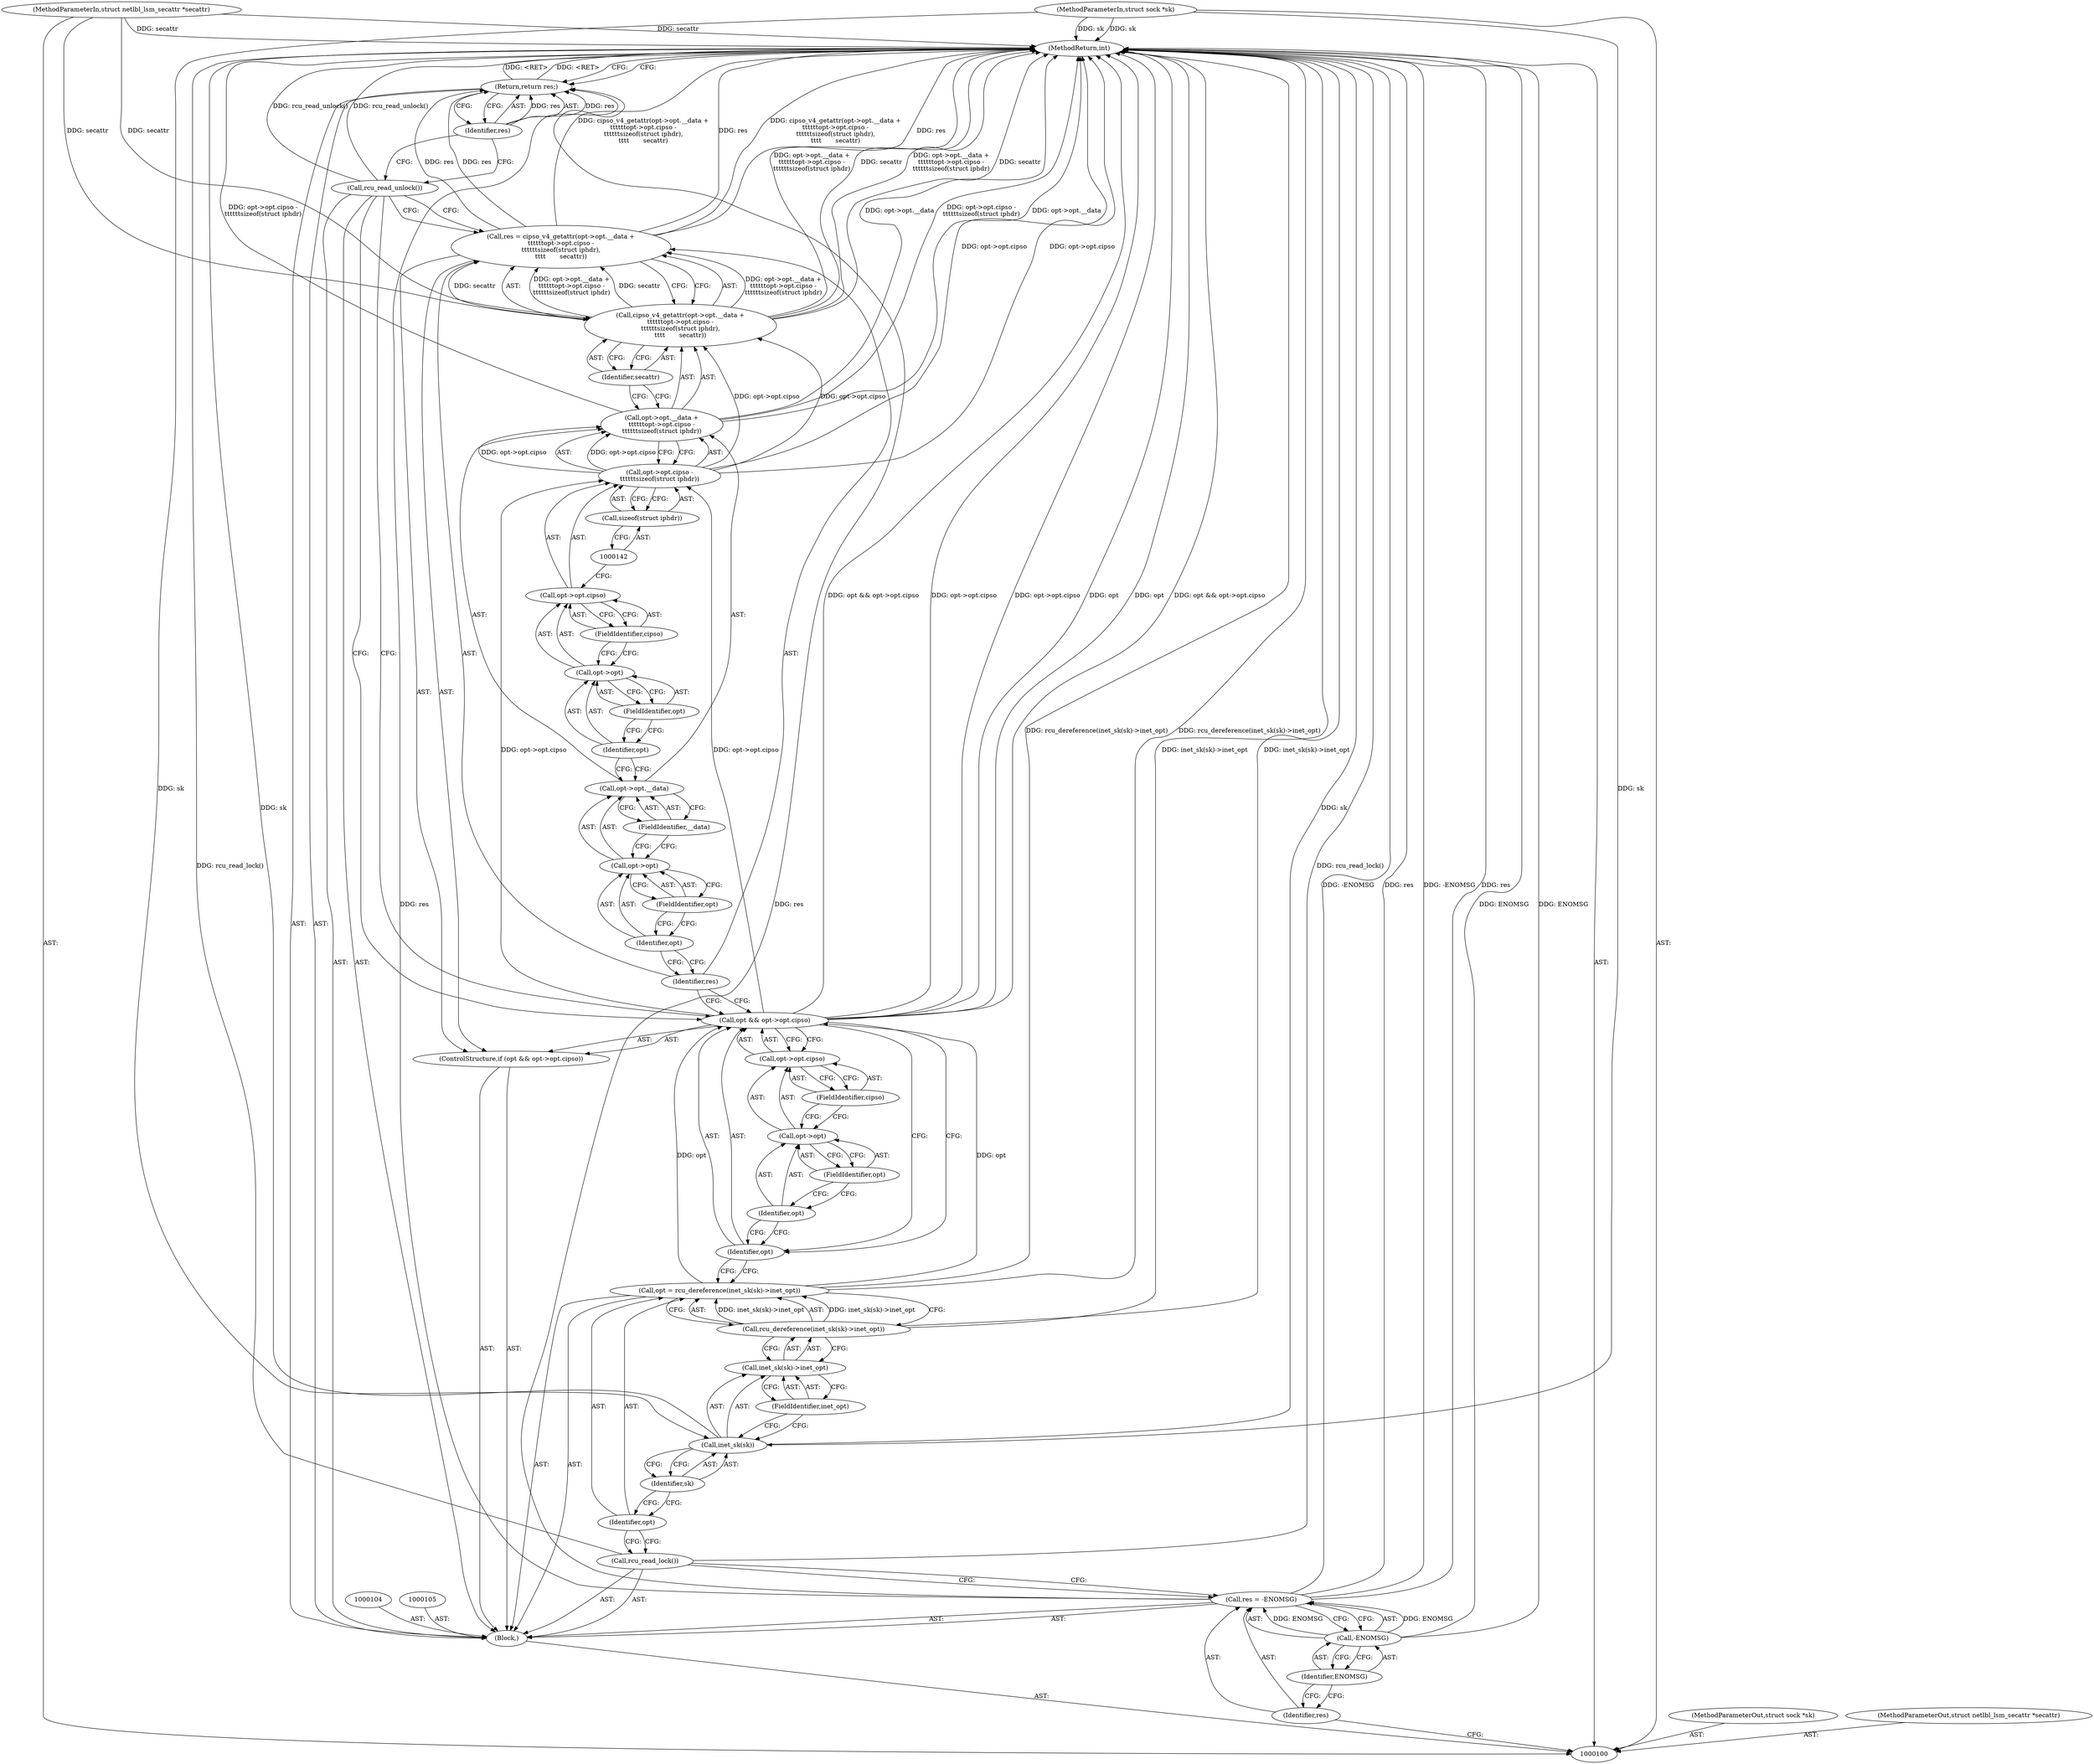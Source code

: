digraph "0_linux_f6d8bd051c391c1c0458a30b2a7abcd939329259_9" {
"1000147" [label="(MethodReturn,int)"];
"1000101" [label="(MethodParameterIn,struct sock *sk)"];
"1000212" [label="(MethodParameterOut,struct sock *sk)"];
"1000102" [label="(MethodParameterIn,struct netlbl_lsm_secattr *secattr)"];
"1000213" [label="(MethodParameterOut,struct netlbl_lsm_secattr *secattr)"];
"1000139" [label="(FieldIdentifier,opt)"];
"1000140" [label="(FieldIdentifier,cipso)"];
"1000135" [label="(Call,opt->opt.cipso -\n\t\t\t\t\t\tsizeof(struct iphdr))"];
"1000136" [label="(Call,opt->opt.cipso)"];
"1000137" [label="(Call,opt->opt)"];
"1000138" [label="(Identifier,opt)"];
"1000141" [label="(Call,sizeof(struct iphdr))"];
"1000143" [label="(Identifier,secattr)"];
"1000144" [label="(Call,rcu_read_unlock())"];
"1000145" [label="(Return,return res;)"];
"1000146" [label="(Identifier,res)"];
"1000103" [label="(Block,)"];
"1000108" [label="(Call,-ENOMSG)"];
"1000109" [label="(Identifier,ENOMSG)"];
"1000106" [label="(Call,res = -ENOMSG)"];
"1000107" [label="(Identifier,res)"];
"1000110" [label="(Call,rcu_read_lock())"];
"1000111" [label="(Call,opt = rcu_dereference(inet_sk(sk)->inet_opt))"];
"1000112" [label="(Identifier,opt)"];
"1000114" [label="(Call,inet_sk(sk)->inet_opt)"];
"1000115" [label="(Call,inet_sk(sk))"];
"1000116" [label="(Identifier,sk)"];
"1000117" [label="(FieldIdentifier,inet_opt)"];
"1000113" [label="(Call,rcu_dereference(inet_sk(sk)->inet_opt))"];
"1000118" [label="(ControlStructure,if (opt && opt->opt.cipso))"];
"1000121" [label="(Call,opt->opt.cipso)"];
"1000122" [label="(Call,opt->opt)"];
"1000123" [label="(Identifier,opt)"];
"1000124" [label="(FieldIdentifier,opt)"];
"1000125" [label="(FieldIdentifier,cipso)"];
"1000119" [label="(Call,opt && opt->opt.cipso)"];
"1000120" [label="(Identifier,opt)"];
"1000126" [label="(Call,res = cipso_v4_getattr(opt->opt.__data +\n\t\t\t\t\t\topt->opt.cipso -\n\t\t\t\t\t\tsizeof(struct iphdr),\n\t\t\t\t       secattr))"];
"1000127" [label="(Identifier,res)"];
"1000129" [label="(Call,opt->opt.__data +\n\t\t\t\t\t\topt->opt.cipso -\n\t\t\t\t\t\tsizeof(struct iphdr))"];
"1000130" [label="(Call,opt->opt.__data)"];
"1000131" [label="(Call,opt->opt)"];
"1000132" [label="(Identifier,opt)"];
"1000133" [label="(FieldIdentifier,opt)"];
"1000134" [label="(FieldIdentifier,__data)"];
"1000128" [label="(Call,cipso_v4_getattr(opt->opt.__data +\n\t\t\t\t\t\topt->opt.cipso -\n\t\t\t\t\t\tsizeof(struct iphdr),\n\t\t\t\t       secattr))"];
"1000147" -> "1000100"  [label="AST: "];
"1000147" -> "1000145"  [label="CFG: "];
"1000145" -> "1000147"  [label="DDG: <RET>"];
"1000106" -> "1000147"  [label="DDG: -ENOMSG"];
"1000106" -> "1000147"  [label="DDG: res"];
"1000113" -> "1000147"  [label="DDG: inet_sk(sk)->inet_opt"];
"1000126" -> "1000147"  [label="DDG: res"];
"1000126" -> "1000147"  [label="DDG: cipso_v4_getattr(opt->opt.__data +\n\t\t\t\t\t\topt->opt.cipso -\n\t\t\t\t\t\tsizeof(struct iphdr),\n\t\t\t\t       secattr)"];
"1000102" -> "1000147"  [label="DDG: secattr"];
"1000119" -> "1000147"  [label="DDG: opt && opt->opt.cipso"];
"1000119" -> "1000147"  [label="DDG: opt->opt.cipso"];
"1000119" -> "1000147"  [label="DDG: opt"];
"1000129" -> "1000147"  [label="DDG: opt->opt.__data"];
"1000129" -> "1000147"  [label="DDG: opt->opt.cipso -\n\t\t\t\t\t\tsizeof(struct iphdr)"];
"1000128" -> "1000147"  [label="DDG: opt->opt.__data +\n\t\t\t\t\t\topt->opt.cipso -\n\t\t\t\t\t\tsizeof(struct iphdr)"];
"1000128" -> "1000147"  [label="DDG: secattr"];
"1000144" -> "1000147"  [label="DDG: rcu_read_unlock()"];
"1000111" -> "1000147"  [label="DDG: rcu_dereference(inet_sk(sk)->inet_opt)"];
"1000101" -> "1000147"  [label="DDG: sk"];
"1000110" -> "1000147"  [label="DDG: rcu_read_lock()"];
"1000135" -> "1000147"  [label="DDG: opt->opt.cipso"];
"1000115" -> "1000147"  [label="DDG: sk"];
"1000108" -> "1000147"  [label="DDG: ENOMSG"];
"1000101" -> "1000100"  [label="AST: "];
"1000101" -> "1000147"  [label="DDG: sk"];
"1000101" -> "1000115"  [label="DDG: sk"];
"1000212" -> "1000100"  [label="AST: "];
"1000102" -> "1000100"  [label="AST: "];
"1000102" -> "1000147"  [label="DDG: secattr"];
"1000102" -> "1000128"  [label="DDG: secattr"];
"1000213" -> "1000100"  [label="AST: "];
"1000139" -> "1000137"  [label="AST: "];
"1000139" -> "1000138"  [label="CFG: "];
"1000137" -> "1000139"  [label="CFG: "];
"1000140" -> "1000136"  [label="AST: "];
"1000140" -> "1000137"  [label="CFG: "];
"1000136" -> "1000140"  [label="CFG: "];
"1000135" -> "1000129"  [label="AST: "];
"1000135" -> "1000141"  [label="CFG: "];
"1000136" -> "1000135"  [label="AST: "];
"1000141" -> "1000135"  [label="AST: "];
"1000129" -> "1000135"  [label="CFG: "];
"1000135" -> "1000147"  [label="DDG: opt->opt.cipso"];
"1000135" -> "1000128"  [label="DDG: opt->opt.cipso"];
"1000135" -> "1000129"  [label="DDG: opt->opt.cipso"];
"1000119" -> "1000135"  [label="DDG: opt->opt.cipso"];
"1000136" -> "1000135"  [label="AST: "];
"1000136" -> "1000140"  [label="CFG: "];
"1000137" -> "1000136"  [label="AST: "];
"1000140" -> "1000136"  [label="AST: "];
"1000142" -> "1000136"  [label="CFG: "];
"1000137" -> "1000136"  [label="AST: "];
"1000137" -> "1000139"  [label="CFG: "];
"1000138" -> "1000137"  [label="AST: "];
"1000139" -> "1000137"  [label="AST: "];
"1000140" -> "1000137"  [label="CFG: "];
"1000138" -> "1000137"  [label="AST: "];
"1000138" -> "1000130"  [label="CFG: "];
"1000139" -> "1000138"  [label="CFG: "];
"1000141" -> "1000135"  [label="AST: "];
"1000141" -> "1000142"  [label="CFG: "];
"1000142" -> "1000141"  [label="AST: "];
"1000135" -> "1000141"  [label="CFG: "];
"1000143" -> "1000128"  [label="AST: "];
"1000143" -> "1000129"  [label="CFG: "];
"1000128" -> "1000143"  [label="CFG: "];
"1000144" -> "1000103"  [label="AST: "];
"1000144" -> "1000126"  [label="CFG: "];
"1000144" -> "1000119"  [label="CFG: "];
"1000146" -> "1000144"  [label="CFG: "];
"1000144" -> "1000147"  [label="DDG: rcu_read_unlock()"];
"1000145" -> "1000103"  [label="AST: "];
"1000145" -> "1000146"  [label="CFG: "];
"1000146" -> "1000145"  [label="AST: "];
"1000147" -> "1000145"  [label="CFG: "];
"1000145" -> "1000147"  [label="DDG: <RET>"];
"1000146" -> "1000145"  [label="DDG: res"];
"1000106" -> "1000145"  [label="DDG: res"];
"1000126" -> "1000145"  [label="DDG: res"];
"1000146" -> "1000145"  [label="AST: "];
"1000146" -> "1000144"  [label="CFG: "];
"1000145" -> "1000146"  [label="CFG: "];
"1000146" -> "1000145"  [label="DDG: res"];
"1000103" -> "1000100"  [label="AST: "];
"1000104" -> "1000103"  [label="AST: "];
"1000105" -> "1000103"  [label="AST: "];
"1000106" -> "1000103"  [label="AST: "];
"1000110" -> "1000103"  [label="AST: "];
"1000111" -> "1000103"  [label="AST: "];
"1000118" -> "1000103"  [label="AST: "];
"1000144" -> "1000103"  [label="AST: "];
"1000145" -> "1000103"  [label="AST: "];
"1000108" -> "1000106"  [label="AST: "];
"1000108" -> "1000109"  [label="CFG: "];
"1000109" -> "1000108"  [label="AST: "];
"1000106" -> "1000108"  [label="CFG: "];
"1000108" -> "1000147"  [label="DDG: ENOMSG"];
"1000108" -> "1000106"  [label="DDG: ENOMSG"];
"1000109" -> "1000108"  [label="AST: "];
"1000109" -> "1000107"  [label="CFG: "];
"1000108" -> "1000109"  [label="CFG: "];
"1000106" -> "1000103"  [label="AST: "];
"1000106" -> "1000108"  [label="CFG: "];
"1000107" -> "1000106"  [label="AST: "];
"1000108" -> "1000106"  [label="AST: "];
"1000110" -> "1000106"  [label="CFG: "];
"1000106" -> "1000147"  [label="DDG: -ENOMSG"];
"1000106" -> "1000147"  [label="DDG: res"];
"1000108" -> "1000106"  [label="DDG: ENOMSG"];
"1000106" -> "1000145"  [label="DDG: res"];
"1000107" -> "1000106"  [label="AST: "];
"1000107" -> "1000100"  [label="CFG: "];
"1000109" -> "1000107"  [label="CFG: "];
"1000110" -> "1000103"  [label="AST: "];
"1000110" -> "1000106"  [label="CFG: "];
"1000112" -> "1000110"  [label="CFG: "];
"1000110" -> "1000147"  [label="DDG: rcu_read_lock()"];
"1000111" -> "1000103"  [label="AST: "];
"1000111" -> "1000113"  [label="CFG: "];
"1000112" -> "1000111"  [label="AST: "];
"1000113" -> "1000111"  [label="AST: "];
"1000120" -> "1000111"  [label="CFG: "];
"1000111" -> "1000147"  [label="DDG: rcu_dereference(inet_sk(sk)->inet_opt)"];
"1000113" -> "1000111"  [label="DDG: inet_sk(sk)->inet_opt"];
"1000111" -> "1000119"  [label="DDG: opt"];
"1000112" -> "1000111"  [label="AST: "];
"1000112" -> "1000110"  [label="CFG: "];
"1000116" -> "1000112"  [label="CFG: "];
"1000114" -> "1000113"  [label="AST: "];
"1000114" -> "1000117"  [label="CFG: "];
"1000115" -> "1000114"  [label="AST: "];
"1000117" -> "1000114"  [label="AST: "];
"1000113" -> "1000114"  [label="CFG: "];
"1000115" -> "1000114"  [label="AST: "];
"1000115" -> "1000116"  [label="CFG: "];
"1000116" -> "1000115"  [label="AST: "];
"1000117" -> "1000115"  [label="CFG: "];
"1000115" -> "1000147"  [label="DDG: sk"];
"1000101" -> "1000115"  [label="DDG: sk"];
"1000116" -> "1000115"  [label="AST: "];
"1000116" -> "1000112"  [label="CFG: "];
"1000115" -> "1000116"  [label="CFG: "];
"1000117" -> "1000114"  [label="AST: "];
"1000117" -> "1000115"  [label="CFG: "];
"1000114" -> "1000117"  [label="CFG: "];
"1000113" -> "1000111"  [label="AST: "];
"1000113" -> "1000114"  [label="CFG: "];
"1000114" -> "1000113"  [label="AST: "];
"1000111" -> "1000113"  [label="CFG: "];
"1000113" -> "1000147"  [label="DDG: inet_sk(sk)->inet_opt"];
"1000113" -> "1000111"  [label="DDG: inet_sk(sk)->inet_opt"];
"1000118" -> "1000103"  [label="AST: "];
"1000119" -> "1000118"  [label="AST: "];
"1000126" -> "1000118"  [label="AST: "];
"1000121" -> "1000119"  [label="AST: "];
"1000121" -> "1000125"  [label="CFG: "];
"1000122" -> "1000121"  [label="AST: "];
"1000125" -> "1000121"  [label="AST: "];
"1000119" -> "1000121"  [label="CFG: "];
"1000122" -> "1000121"  [label="AST: "];
"1000122" -> "1000124"  [label="CFG: "];
"1000123" -> "1000122"  [label="AST: "];
"1000124" -> "1000122"  [label="AST: "];
"1000125" -> "1000122"  [label="CFG: "];
"1000123" -> "1000122"  [label="AST: "];
"1000123" -> "1000120"  [label="CFG: "];
"1000124" -> "1000123"  [label="CFG: "];
"1000124" -> "1000122"  [label="AST: "];
"1000124" -> "1000123"  [label="CFG: "];
"1000122" -> "1000124"  [label="CFG: "];
"1000125" -> "1000121"  [label="AST: "];
"1000125" -> "1000122"  [label="CFG: "];
"1000121" -> "1000125"  [label="CFG: "];
"1000119" -> "1000118"  [label="AST: "];
"1000119" -> "1000120"  [label="CFG: "];
"1000119" -> "1000121"  [label="CFG: "];
"1000120" -> "1000119"  [label="AST: "];
"1000121" -> "1000119"  [label="AST: "];
"1000127" -> "1000119"  [label="CFG: "];
"1000144" -> "1000119"  [label="CFG: "];
"1000119" -> "1000147"  [label="DDG: opt && opt->opt.cipso"];
"1000119" -> "1000147"  [label="DDG: opt->opt.cipso"];
"1000119" -> "1000147"  [label="DDG: opt"];
"1000111" -> "1000119"  [label="DDG: opt"];
"1000119" -> "1000135"  [label="DDG: opt->opt.cipso"];
"1000120" -> "1000119"  [label="AST: "];
"1000120" -> "1000111"  [label="CFG: "];
"1000123" -> "1000120"  [label="CFG: "];
"1000119" -> "1000120"  [label="CFG: "];
"1000126" -> "1000118"  [label="AST: "];
"1000126" -> "1000128"  [label="CFG: "];
"1000127" -> "1000126"  [label="AST: "];
"1000128" -> "1000126"  [label="AST: "];
"1000144" -> "1000126"  [label="CFG: "];
"1000126" -> "1000147"  [label="DDG: res"];
"1000126" -> "1000147"  [label="DDG: cipso_v4_getattr(opt->opt.__data +\n\t\t\t\t\t\topt->opt.cipso -\n\t\t\t\t\t\tsizeof(struct iphdr),\n\t\t\t\t       secattr)"];
"1000128" -> "1000126"  [label="DDG: opt->opt.__data +\n\t\t\t\t\t\topt->opt.cipso -\n\t\t\t\t\t\tsizeof(struct iphdr)"];
"1000128" -> "1000126"  [label="DDG: secattr"];
"1000126" -> "1000145"  [label="DDG: res"];
"1000127" -> "1000126"  [label="AST: "];
"1000127" -> "1000119"  [label="CFG: "];
"1000132" -> "1000127"  [label="CFG: "];
"1000129" -> "1000128"  [label="AST: "];
"1000129" -> "1000135"  [label="CFG: "];
"1000130" -> "1000129"  [label="AST: "];
"1000135" -> "1000129"  [label="AST: "];
"1000143" -> "1000129"  [label="CFG: "];
"1000129" -> "1000147"  [label="DDG: opt->opt.__data"];
"1000129" -> "1000147"  [label="DDG: opt->opt.cipso -\n\t\t\t\t\t\tsizeof(struct iphdr)"];
"1000135" -> "1000129"  [label="DDG: opt->opt.cipso"];
"1000130" -> "1000129"  [label="AST: "];
"1000130" -> "1000134"  [label="CFG: "];
"1000131" -> "1000130"  [label="AST: "];
"1000134" -> "1000130"  [label="AST: "];
"1000138" -> "1000130"  [label="CFG: "];
"1000131" -> "1000130"  [label="AST: "];
"1000131" -> "1000133"  [label="CFG: "];
"1000132" -> "1000131"  [label="AST: "];
"1000133" -> "1000131"  [label="AST: "];
"1000134" -> "1000131"  [label="CFG: "];
"1000132" -> "1000131"  [label="AST: "];
"1000132" -> "1000127"  [label="CFG: "];
"1000133" -> "1000132"  [label="CFG: "];
"1000133" -> "1000131"  [label="AST: "];
"1000133" -> "1000132"  [label="CFG: "];
"1000131" -> "1000133"  [label="CFG: "];
"1000134" -> "1000130"  [label="AST: "];
"1000134" -> "1000131"  [label="CFG: "];
"1000130" -> "1000134"  [label="CFG: "];
"1000128" -> "1000126"  [label="AST: "];
"1000128" -> "1000143"  [label="CFG: "];
"1000129" -> "1000128"  [label="AST: "];
"1000143" -> "1000128"  [label="AST: "];
"1000126" -> "1000128"  [label="CFG: "];
"1000128" -> "1000147"  [label="DDG: opt->opt.__data +\n\t\t\t\t\t\topt->opt.cipso -\n\t\t\t\t\t\tsizeof(struct iphdr)"];
"1000128" -> "1000147"  [label="DDG: secattr"];
"1000128" -> "1000126"  [label="DDG: opt->opt.__data +\n\t\t\t\t\t\topt->opt.cipso -\n\t\t\t\t\t\tsizeof(struct iphdr)"];
"1000128" -> "1000126"  [label="DDG: secattr"];
"1000135" -> "1000128"  [label="DDG: opt->opt.cipso"];
"1000102" -> "1000128"  [label="DDG: secattr"];
}
